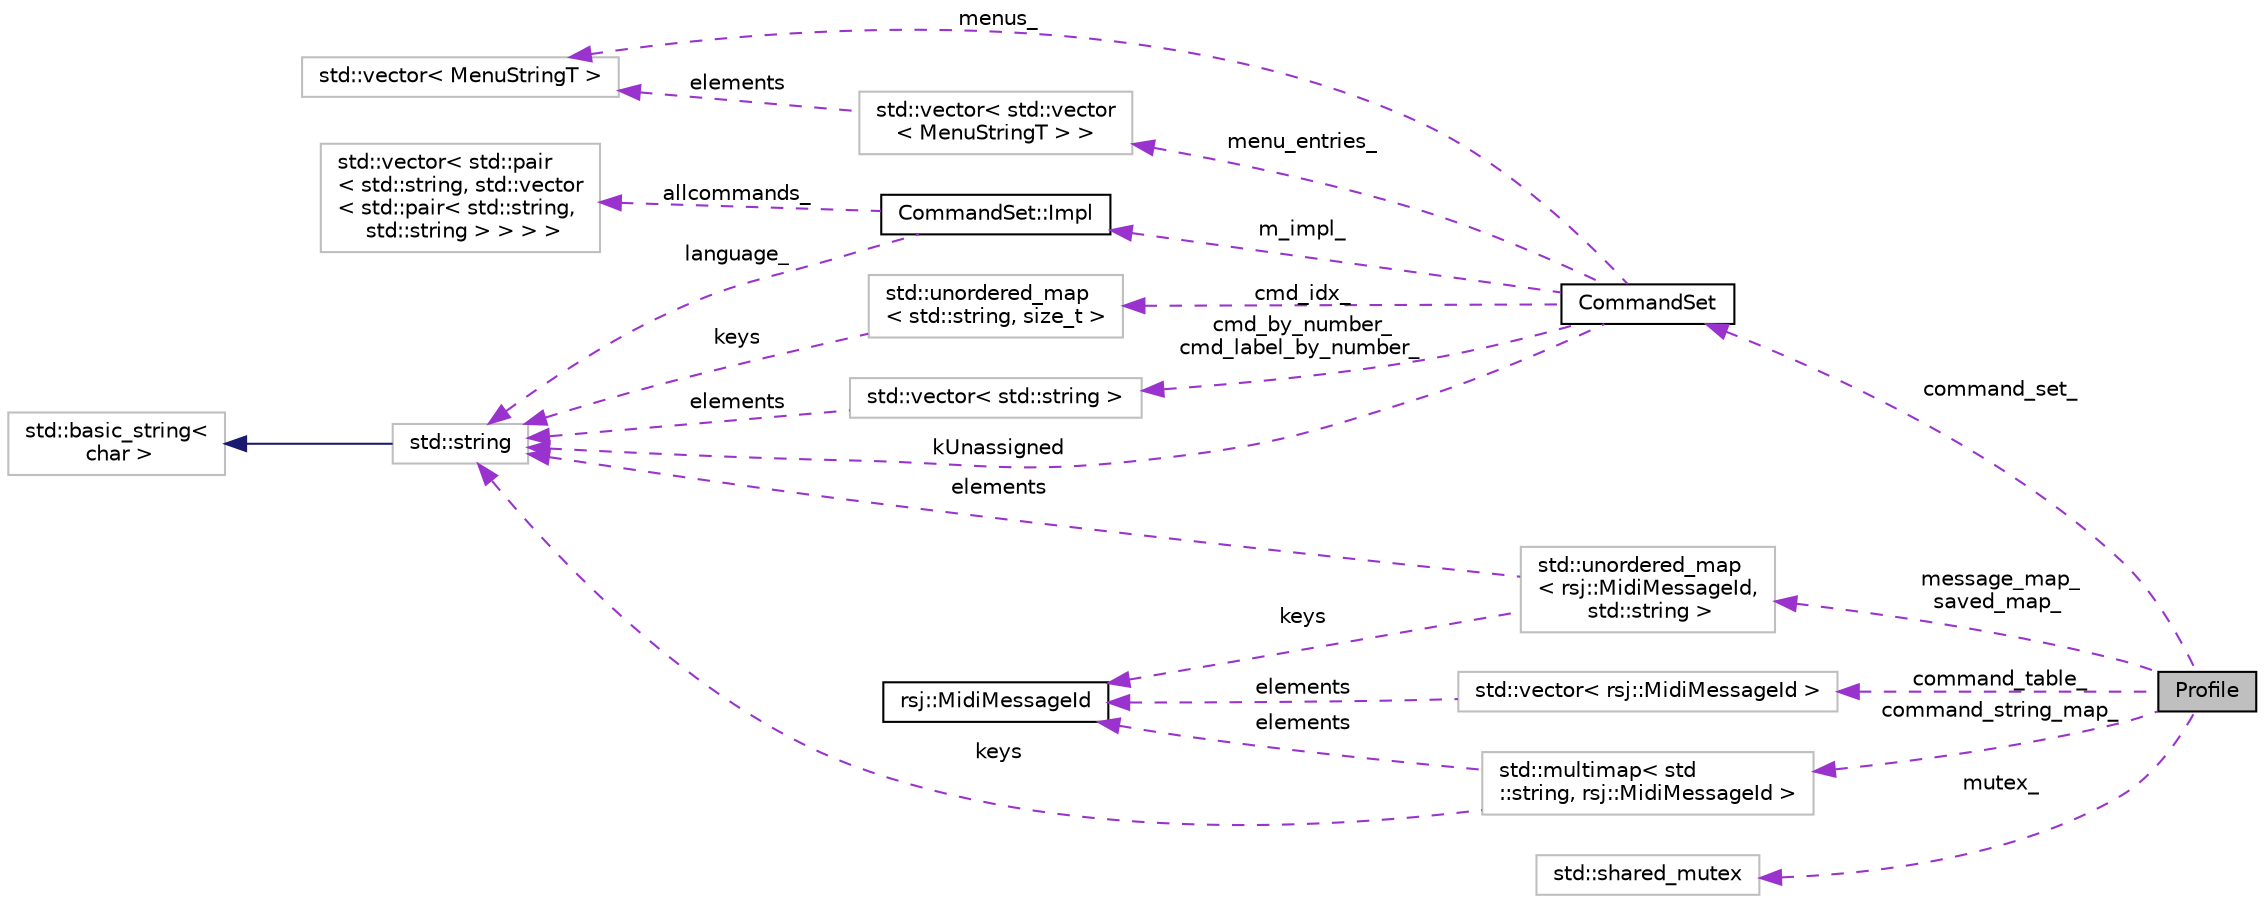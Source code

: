 digraph "Profile"
{
 // INTERACTIVE_SVG=YES
 // LATEX_PDF_SIZE
  edge [fontname="Helvetica",fontsize="10",labelfontname="Helvetica",labelfontsize="10"];
  node [fontname="Helvetica",fontsize="10",shape=record];
  rankdir="LR";
  Node1 [label="Profile",height=0.2,width=0.4,color="black", fillcolor="grey75", style="filled", fontcolor="black",tooltip=" "];
  Node2 -> Node1 [dir="back",color="darkorchid3",fontsize="10",style="dashed",label=" command_set_" ,fontname="Helvetica"];
  Node2 [label="CommandSet",height=0.2,width=0.4,color="black", fillcolor="white", style="filled",URL="$class_command_set.html",tooltip=" "];
  Node3 -> Node2 [dir="back",color="darkorchid3",fontsize="10",style="dashed",label=" menu_entries_" ,fontname="Helvetica"];
  Node3 [label="std::vector\< std::vector\l\< MenuStringT \> \>",height=0.2,width=0.4,color="grey75", fillcolor="white", style="filled",tooltip=" "];
  Node4 -> Node3 [dir="back",color="darkorchid3",fontsize="10",style="dashed",label=" elements" ,fontname="Helvetica"];
  Node4 [label="std::vector\< MenuStringT \>",height=0.2,width=0.4,color="grey75", fillcolor="white", style="filled",tooltip=" "];
  Node5 -> Node2 [dir="back",color="darkorchid3",fontsize="10",style="dashed",label=" cmd_idx_" ,fontname="Helvetica"];
  Node5 [label="std::unordered_map\l\< std::string, size_t \>",height=0.2,width=0.4,color="grey75", fillcolor="white", style="filled",tooltip=" "];
  Node6 -> Node5 [dir="back",color="darkorchid3",fontsize="10",style="dashed",label=" keys" ,fontname="Helvetica"];
  Node6 [label="std::string",height=0.2,width=0.4,color="grey75", fillcolor="white", style="filled",tooltip="STL class."];
  Node7 -> Node6 [dir="back",color="midnightblue",fontsize="10",style="solid",fontname="Helvetica"];
  Node7 [label="std::basic_string\<\l char \>",height=0.2,width=0.4,color="grey75", fillcolor="white", style="filled",tooltip="STL class."];
  Node8 -> Node2 [dir="back",color="darkorchid3",fontsize="10",style="dashed",label=" m_impl_" ,fontname="Helvetica"];
  Node8 [label="CommandSet::Impl",height=0.2,width=0.4,color="black", fillcolor="white", style="filled",URL="$class_command_set_1_1_impl.html",tooltip=" "];
  Node9 -> Node8 [dir="back",color="darkorchid3",fontsize="10",style="dashed",label=" allcommands_" ,fontname="Helvetica"];
  Node9 [label="std::vector\< std::pair\l\< std::string, std::vector\l\< std::pair\< std::string,\l std::string \> \> \> \>",height=0.2,width=0.4,color="grey75", fillcolor="white", style="filled",tooltip=" "];
  Node6 -> Node8 [dir="back",color="darkorchid3",fontsize="10",style="dashed",label=" language_" ,fontname="Helvetica"];
  Node4 -> Node2 [dir="back",color="darkorchid3",fontsize="10",style="dashed",label=" menus_" ,fontname="Helvetica"];
  Node6 -> Node2 [dir="back",color="darkorchid3",fontsize="10",style="dashed",label=" kUnassigned" ,fontname="Helvetica"];
  Node10 -> Node2 [dir="back",color="darkorchid3",fontsize="10",style="dashed",label=" cmd_by_number_\ncmd_label_by_number_" ,fontname="Helvetica"];
  Node10 [label="std::vector\< std::string \>",height=0.2,width=0.4,color="grey75", fillcolor="white", style="filled",tooltip=" "];
  Node6 -> Node10 [dir="back",color="darkorchid3",fontsize="10",style="dashed",label=" elements" ,fontname="Helvetica"];
  Node11 -> Node1 [dir="back",color="darkorchid3",fontsize="10",style="dashed",label=" mutex_" ,fontname="Helvetica"];
  Node11 [label="std::shared_mutex",height=0.2,width=0.4,color="grey75", fillcolor="white", style="filled",tooltip="STL class."];
  Node12 -> Node1 [dir="back",color="darkorchid3",fontsize="10",style="dashed",label=" command_table_" ,fontname="Helvetica"];
  Node12 [label="std::vector\< rsj::MidiMessageId \>",height=0.2,width=0.4,color="grey75", fillcolor="white", style="filled",tooltip=" "];
  Node13 -> Node12 [dir="back",color="darkorchid3",fontsize="10",style="dashed",label=" elements" ,fontname="Helvetica"];
  Node13 [label="rsj::MidiMessageId",height=0.2,width=0.4,color="black", fillcolor="white", style="filled",URL="$structrsj_1_1_midi_message_id.html",tooltip=" "];
  Node14 -> Node1 [dir="back",color="darkorchid3",fontsize="10",style="dashed",label=" command_string_map_" ,fontname="Helvetica"];
  Node14 [label="std::multimap\< std\l::string, rsj::MidiMessageId \>",height=0.2,width=0.4,color="grey75", fillcolor="white", style="filled",tooltip=" "];
  Node13 -> Node14 [dir="back",color="darkorchid3",fontsize="10",style="dashed",label=" elements" ,fontname="Helvetica"];
  Node6 -> Node14 [dir="back",color="darkorchid3",fontsize="10",style="dashed",label=" keys" ,fontname="Helvetica"];
  Node15 -> Node1 [dir="back",color="darkorchid3",fontsize="10",style="dashed",label=" message_map_\nsaved_map_" ,fontname="Helvetica"];
  Node15 [label="std::unordered_map\l\< rsj::MidiMessageId,\l std::string \>",height=0.2,width=0.4,color="grey75", fillcolor="white", style="filled",tooltip=" "];
  Node13 -> Node15 [dir="back",color="darkorchid3",fontsize="10",style="dashed",label=" keys" ,fontname="Helvetica"];
  Node6 -> Node15 [dir="back",color="darkorchid3",fontsize="10",style="dashed",label=" elements" ,fontname="Helvetica"];
}
